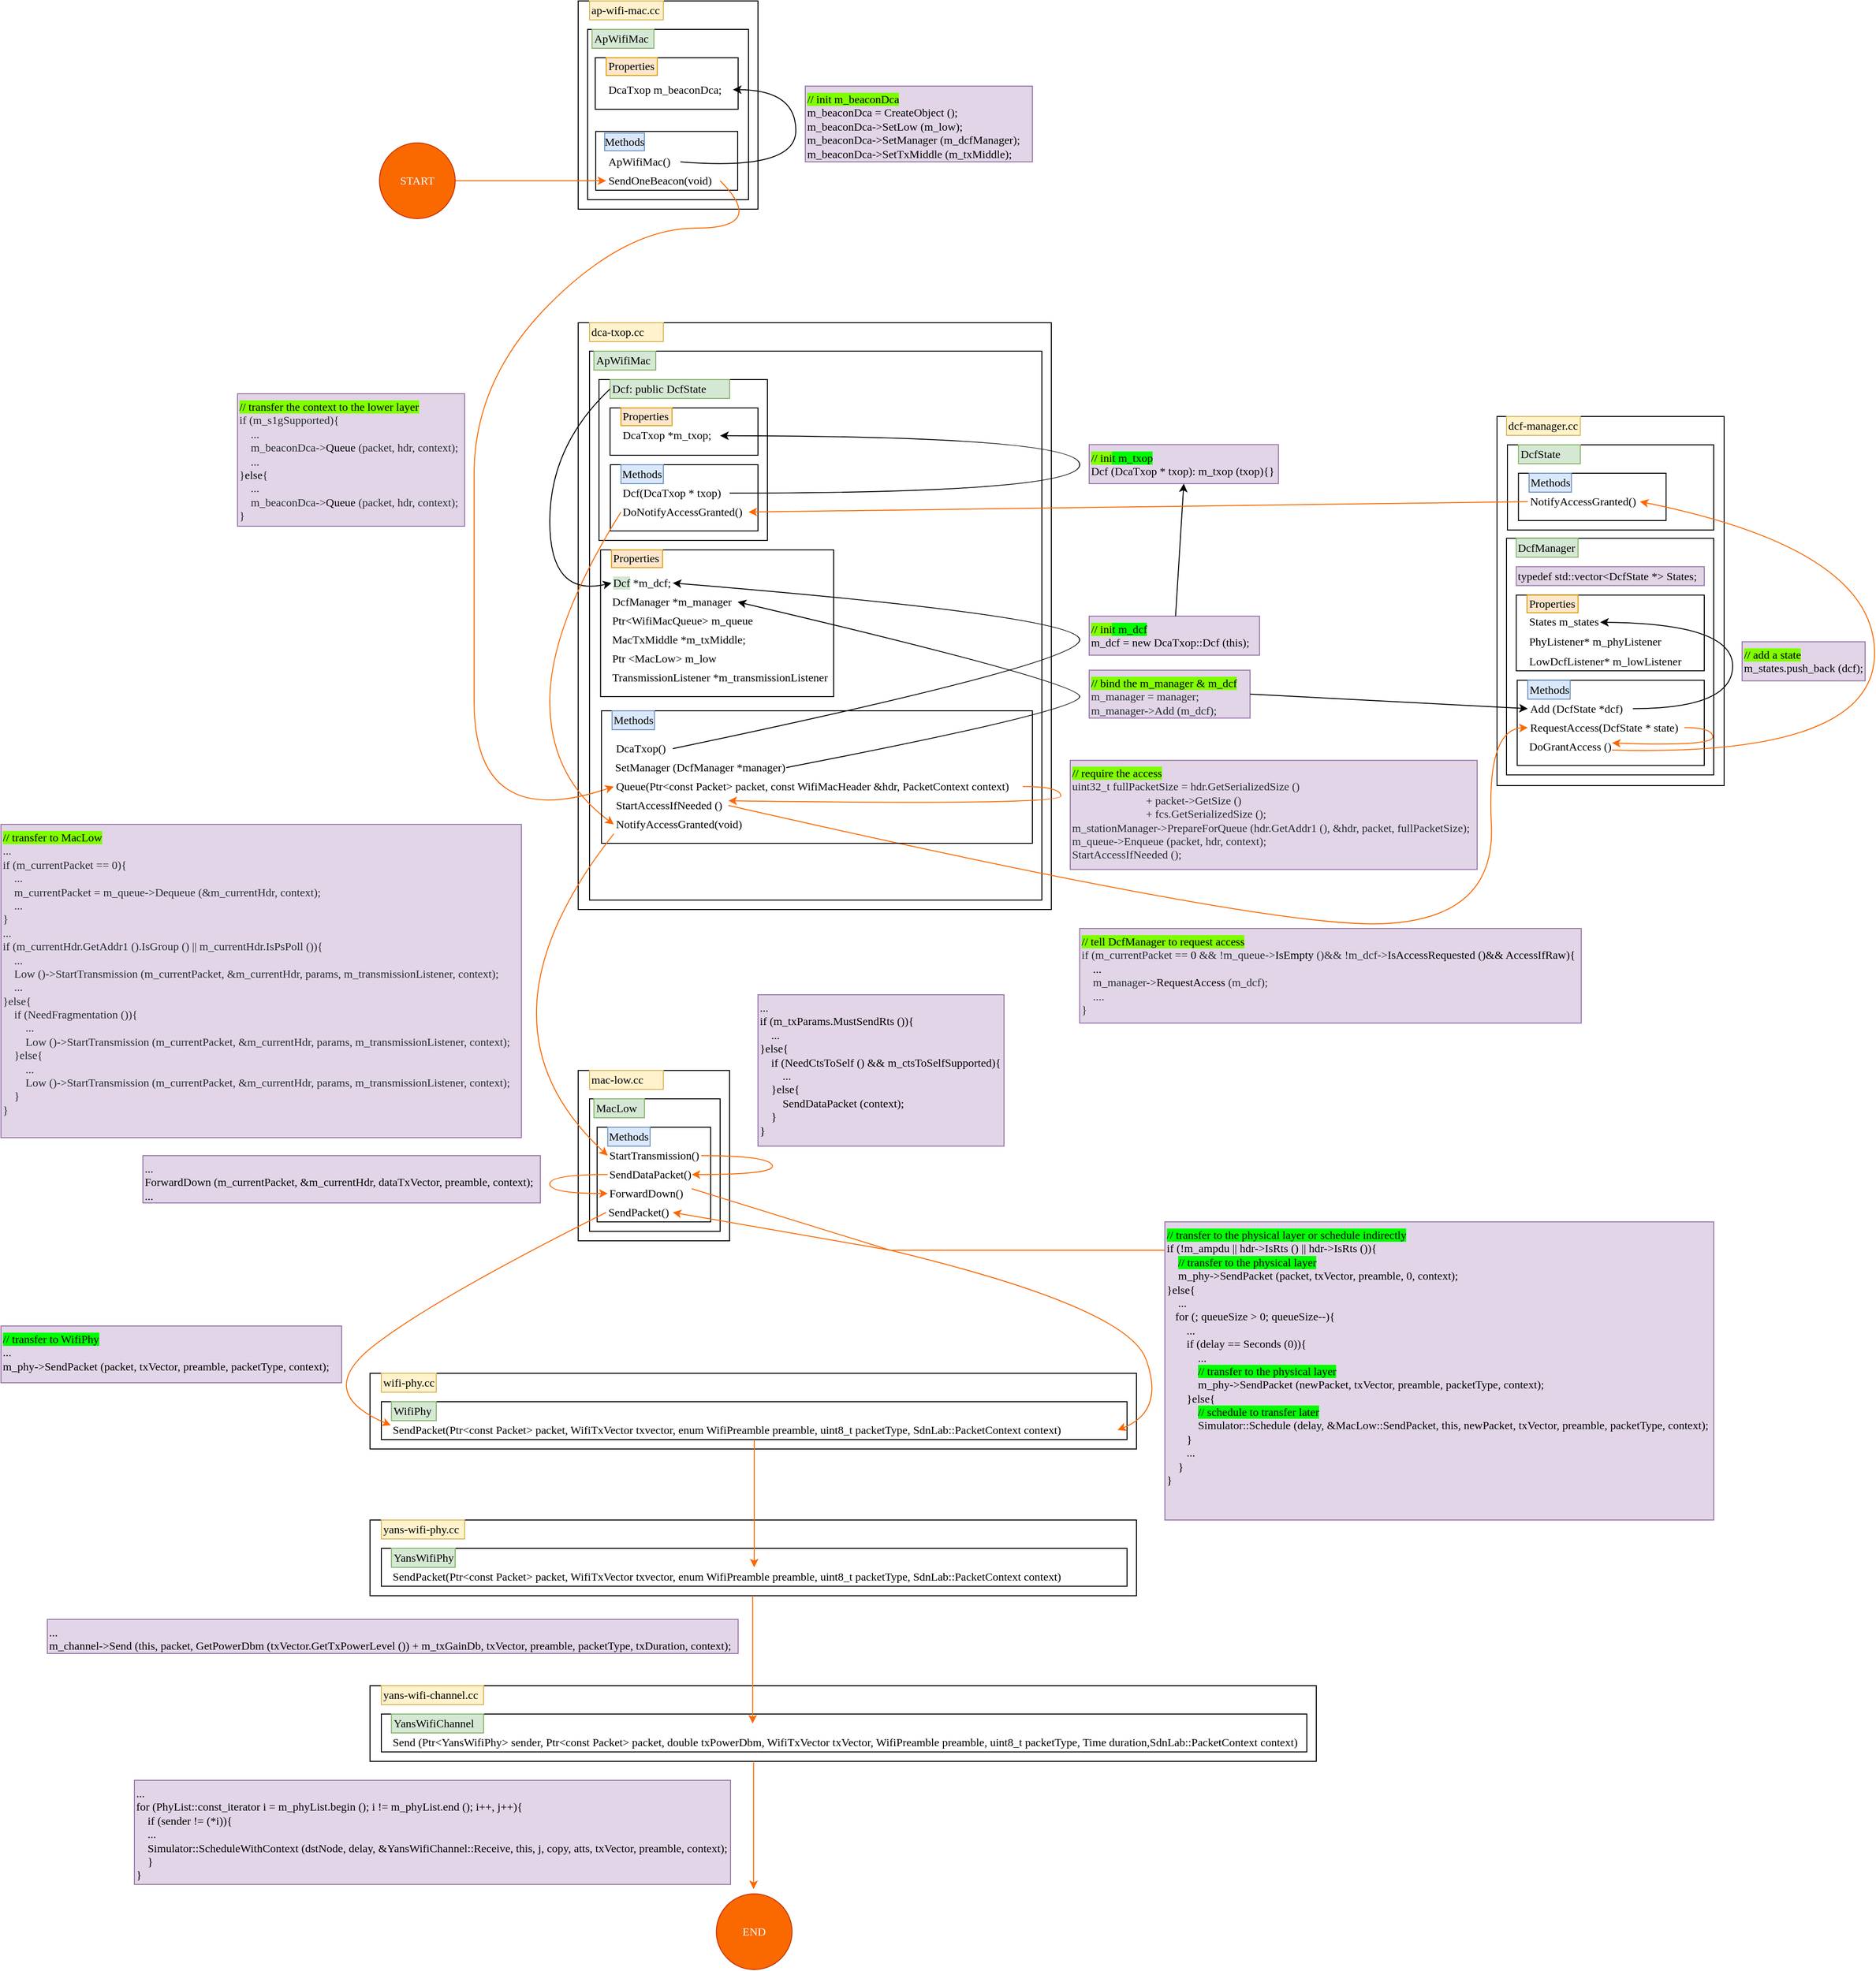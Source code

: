 <mxfile compressed="false" version="20.8.16" type="device">
  <diagram name="Page-1" id="h_TPNOOPLoV4hAxjMFnL">
    <mxGraphModel dx="2245" dy="820" grid="1" gridSize="10" guides="1" tooltips="1" connect="1" arrows="1" fold="1" page="1" pageScale="1" pageWidth="827" pageHeight="1169" math="0" shadow="0">
      <root>
        <mxCell id="0" />
        <mxCell id="1" parent="0" />
        <mxCell id="IEX7HMyS5BlkmMathCGw-30" value="" style="rounded=0;whiteSpace=wrap;html=1;align=center;fontFamily=Times New Roman;fillColor=default;" parent="1" vertex="1">
          <mxGeometry x="110" y="500" width="500" height="620" as="geometry" />
        </mxCell>
        <mxCell id="IEX7HMyS5BlkmMathCGw-32" value="" style="rounded=0;whiteSpace=wrap;html=1;labelBackgroundColor=#00FF00;sketch=0;fontFamily=Times New Roman;fillColor=none;" parent="1" vertex="1">
          <mxGeometry x="122" y="530" width="478" height="580" as="geometry" />
        </mxCell>
        <mxCell id="SShySJ-A_N1MmWq35P91-5" value="" style="rounded=0;whiteSpace=wrap;html=1;labelBackgroundColor=#00FF00;sketch=0;fontFamily=Times New Roman;fillColor=none;" parent="1" vertex="1">
          <mxGeometry x="132" y="560" width="178" height="170" as="geometry" />
        </mxCell>
        <mxCell id="IEX7HMyS5BlkmMathCGw-1" value="" style="rounded=0;whiteSpace=wrap;html=1;align=center;fontFamily=Times New Roman;fillColor=default;" parent="1" vertex="1">
          <mxGeometry x="110" y="160" width="190" height="220" as="geometry" />
        </mxCell>
        <mxCell id="IEX7HMyS5BlkmMathCGw-7" value="" style="rounded=0;whiteSpace=wrap;html=1;labelBackgroundColor=#00FF00;sketch=0;fontFamily=Times New Roman;fillColor=none;" parent="1" vertex="1">
          <mxGeometry x="120" y="190" width="170" height="180" as="geometry" />
        </mxCell>
        <mxCell id="IEX7HMyS5BlkmMathCGw-24" value="" style="rounded=0;whiteSpace=wrap;html=1;labelBackgroundColor=#00FF00;sketch=0;fontFamily=Times New Roman;fillColor=none;" parent="1" vertex="1">
          <mxGeometry x="128.55" y="297.84" width="150" height="62.16" as="geometry" />
        </mxCell>
        <mxCell id="IEX7HMyS5BlkmMathCGw-5" value="ap-wifi-mac.cc" style="text;html=1;strokeColor=#d6b656;fillColor=#fff2cc;align=left;verticalAlign=middle;whiteSpace=wrap;rounded=0;fontFamily=Times New Roman;labelBackgroundColor=none;" parent="1" vertex="1">
          <mxGeometry x="122" y="160" width="78" height="20" as="geometry" />
        </mxCell>
        <mxCell id="IEX7HMyS5BlkmMathCGw-31" value="dca-txop.cc" style="text;html=1;strokeColor=#d6b656;fillColor=#fff2cc;align=left;verticalAlign=middle;whiteSpace=wrap;rounded=0;fontFamily=Times New Roman;labelBackgroundColor=none;" parent="1" vertex="1">
          <mxGeometry x="122" y="500" width="78" height="20" as="geometry" />
        </mxCell>
        <mxCell id="IEX7HMyS5BlkmMathCGw-33" value="&lt;span style=&quot;&quot;&gt;ApWifiMac&lt;/span&gt;" style="text;html=1;strokeColor=#82b366;fillColor=#d5e8d4;align=left;verticalAlign=middle;whiteSpace=wrap;rounded=0;fontFamily=Times New Roman;labelBackgroundColor=none;" parent="1" vertex="1">
          <mxGeometry x="126.64" y="530" width="65.36" height="20" as="geometry" />
        </mxCell>
        <mxCell id="SShySJ-A_N1MmWq35P91-3" value="&lt;span style=&quot;&quot;&gt;Dcf: public DcfState&lt;/span&gt;" style="text;html=1;strokeColor=#82b366;fillColor=#d5e8d4;align=left;verticalAlign=middle;whiteSpace=wrap;rounded=0;fontFamily=Times New Roman;labelBackgroundColor=none;" parent="1" vertex="1">
          <mxGeometry x="143.67" y="560" width="126.33" height="20" as="geometry" />
        </mxCell>
        <mxCell id="IEX7HMyS5BlkmMathCGw-6" value="&lt;span style=&quot;&quot;&gt;ApWifiMac&lt;/span&gt;" style="text;html=1;strokeColor=#82b366;fillColor=#d5e8d4;align=left;verticalAlign=middle;whiteSpace=wrap;rounded=0;fontFamily=Times New Roman;labelBackgroundColor=none;" parent="1" vertex="1">
          <mxGeometry x="124.64" y="190" width="65.36" height="20" as="geometry" />
        </mxCell>
        <mxCell id="IEX7HMyS5BlkmMathCGw-12" value="" style="rounded=0;whiteSpace=wrap;html=1;labelBackgroundColor=#00FF00;sketch=0;fontFamily=Times New Roman;fillColor=none;" parent="1" vertex="1">
          <mxGeometry x="128.05" y="220" width="150.99" height="54.42" as="geometry" />
        </mxCell>
        <mxCell id="IEX7HMyS5BlkmMathCGw-13" value="Properties" style="text;html=1;strokeColor=#d79b00;fillColor=#ffe6cc;align=left;verticalAlign=middle;whiteSpace=wrap;rounded=0;fontFamily=Times New Roman;labelBackgroundColor=none;" parent="1" vertex="1">
          <mxGeometry x="139.59" y="219.997" width="54" height="18.73" as="geometry" />
        </mxCell>
        <mxCell id="IEX7HMyS5BlkmMathCGw-14" value="DcaTxop&amp;nbsp;m_beaconDca;" style="text;html=1;strokeColor=none;fillColor=none;align=left;verticalAlign=middle;whiteSpace=wrap;rounded=0;fontFamily=Times New Roman;" parent="1" vertex="1">
          <mxGeometry x="139.59" y="238.727" width="134" height="30" as="geometry" />
        </mxCell>
        <mxCell id="IEX7HMyS5BlkmMathCGw-28" value="" style="curved=1;endArrow=classic;html=1;rounded=0;fontFamily=Times New Roman;exitX=1;exitY=0.5;exitDx=0;exitDy=0;entryX=1;entryY=0.5;entryDx=0;entryDy=0;" parent="1" source="IEX7HMyS5BlkmMathCGw-26" target="IEX7HMyS5BlkmMathCGw-14" edge="1">
          <mxGeometry width="50" height="50" relative="1" as="geometry">
            <mxPoint x="415.45" y="367.84" as="sourcePoint" />
            <mxPoint x="465.45" y="317.84" as="targetPoint" />
            <Array as="points">
              <mxPoint x="340" y="340" />
              <mxPoint x="340" y="254" />
            </Array>
          </mxGeometry>
        </mxCell>
        <mxCell id="IEX7HMyS5BlkmMathCGw-29" value="&lt;font style=&quot;background-color: rgb(128, 255, 0);&quot; color=&quot;#000000&quot;&gt;// init m_beaconDca&lt;/font&gt;&lt;br&gt;m_beaconDca = CreateObject ();&lt;br&gt;&lt;div&gt;m_beaconDca-&amp;gt;SetLow (m_low);&lt;/div&gt;&lt;div&gt;m_beaconDca-&amp;gt;SetManager (m_dcfManager);&lt;/div&gt;&lt;div&gt;m_beaconDca-&amp;gt;SetTxMiddle (m_txMiddle);&lt;/div&gt;" style="text;whiteSpace=wrap;html=1;fontFamily=Times New Roman;fillColor=#e1d5e7;strokeColor=#9673a6;" parent="1" vertex="1">
          <mxGeometry x="350" y="250.0" width="240" height="80" as="geometry" />
        </mxCell>
        <mxCell id="IEX7HMyS5BlkmMathCGw-26" value="ApWifiMac()" style="text;html=1;strokeColor=none;fillColor=none;align=left;verticalAlign=middle;whiteSpace=wrap;rounded=0;fontFamily=Times New Roman;" parent="1" vertex="1">
          <mxGeometry x="139.59" y="320" width="78.46" height="20" as="geometry" />
        </mxCell>
        <mxCell id="IEX7HMyS5BlkmMathCGw-27" value="SendOneBeacon(void)" style="text;html=1;strokeColor=none;fillColor=none;align=left;verticalAlign=middle;whiteSpace=wrap;rounded=0;fontFamily=Times New Roman;" parent="1" vertex="1">
          <mxGeometry x="139.59" y="340" width="120.41" height="20" as="geometry" />
        </mxCell>
        <mxCell id="IEX7HMyS5BlkmMathCGw-25" value="Methods" style="text;html=1;strokeColor=#6c8ebf;fillColor=#dae8fc;align=center;verticalAlign=middle;whiteSpace=wrap;rounded=0;fontFamily=Times New Roman;labelBackgroundColor=none;" parent="1" vertex="1">
          <mxGeometry x="138" y="299.56" width="42" height="18.73" as="geometry" />
        </mxCell>
        <mxCell id="SShySJ-A_N1MmWq35P91-6" value="" style="rounded=0;whiteSpace=wrap;html=1;labelBackgroundColor=#00FF00;sketch=0;fontFamily=Times New Roman;fillColor=none;" parent="1" vertex="1">
          <mxGeometry x="143.67" y="590" width="156.33" height="50" as="geometry" />
        </mxCell>
        <mxCell id="SShySJ-A_N1MmWq35P91-7" value="Properties" style="text;html=1;strokeColor=#d79b00;fillColor=#ffe6cc;align=left;verticalAlign=middle;whiteSpace=wrap;rounded=0;fontFamily=Times New Roman;labelBackgroundColor=none;" parent="1" vertex="1">
          <mxGeometry x="155.21" y="589.997" width="54" height="18.73" as="geometry" />
        </mxCell>
        <mxCell id="SShySJ-A_N1MmWq35P91-8" value="DcaTxop *m_txop;" style="text;html=1;strokeColor=none;fillColor=none;align=left;verticalAlign=middle;whiteSpace=wrap;rounded=0;fontFamily=Times New Roman;" parent="1" vertex="1">
          <mxGeometry x="155.21" y="608.73" width="104.79" height="21.27" as="geometry" />
        </mxCell>
        <mxCell id="SShySJ-A_N1MmWq35P91-9" value="" style="endArrow=classic;html=1;rounded=0;entryX=0;entryY=0.5;entryDx=0;entryDy=0;fontFamily=Times New Roman;exitX=1;exitY=0.5;exitDx=0;exitDy=0;strokeColor=#FA6800;" parent="1" source="SShySJ-A_N1MmWq35P91-11" target="IEX7HMyS5BlkmMathCGw-27" edge="1">
          <mxGeometry width="50" height="50" relative="1" as="geometry">
            <mxPoint x="-20" y="365" as="sourcePoint" />
            <mxPoint x="90" y="380" as="targetPoint" />
          </mxGeometry>
        </mxCell>
        <mxCell id="SShySJ-A_N1MmWq35P91-11" value="START" style="ellipse;whiteSpace=wrap;html=1;aspect=fixed;fontFamily=Times New Roman;fillColor=#fa6800;fontColor=#FFFFFF;strokeColor=#C73500;" parent="1" vertex="1">
          <mxGeometry x="-100" y="310" width="80" height="80" as="geometry" />
        </mxCell>
        <mxCell id="SShySJ-A_N1MmWq35P91-12" value="" style="rounded=0;whiteSpace=wrap;html=1;fontFamily=Times New Roman;fillColor=none;" parent="1" vertex="1">
          <mxGeometry x="144" y="650" width="156" height="70" as="geometry" />
        </mxCell>
        <mxCell id="SShySJ-A_N1MmWq35P91-13" value="Methods" style="text;html=1;strokeColor=#6c8ebf;fillColor=#dae8fc;align=center;verticalAlign=middle;whiteSpace=wrap;rounded=0;fontFamily=Times New Roman;" parent="1" vertex="1">
          <mxGeometry x="155.21" y="650" width="44.79" height="20" as="geometry" />
        </mxCell>
        <mxCell id="SShySJ-A_N1MmWq35P91-16" value="Dcf(DcaTxop * txop)" style="text;html=1;strokeColor=none;fillColor=none;align=left;verticalAlign=middle;whiteSpace=wrap;rounded=0;fontFamily=Times New Roman;" parent="1" vertex="1">
          <mxGeometry x="155.21" y="670" width="114.79" height="20" as="geometry" />
        </mxCell>
        <mxCell id="SShySJ-A_N1MmWq35P91-18" value="&lt;font style=&quot;background-color: rgb(128, 255, 0);&quot; color=&quot;#000000&quot;&gt;// ini&lt;/font&gt;&lt;span style=&quot;background-color: rgb(0, 255, 0);&quot;&gt;&lt;font style=&quot;&quot; color=&quot;#000000&quot;&gt;t&amp;nbsp;&lt;/font&gt;m_txop&lt;/span&gt;&lt;br&gt;&lt;div&gt;Dcf (DcaTxop * txop)&lt;span style=&quot;background-color: initial;&quot;&gt;: m_txop (txop){}&lt;/span&gt;&lt;/div&gt;" style="text;whiteSpace=wrap;html=1;fontFamily=Times New Roman;fillColor=#e1d5e7;strokeColor=#9673a6;" parent="1" vertex="1">
          <mxGeometry x="650" y="628.73" width="200" height="41.27" as="geometry" />
        </mxCell>
        <mxCell id="SShySJ-A_N1MmWq35P91-29" value="" style="curved=1;endArrow=classic;html=1;rounded=0;fontFamily=Times New Roman;exitX=0;exitY=0.5;exitDx=0;exitDy=0;entryX=0;entryY=0.5;entryDx=0;entryDy=0;" parent="1" source="SShySJ-A_N1MmWq35P91-3" target="SShySJ-A_N1MmWq35P91-21" edge="1">
          <mxGeometry width="50" height="50" relative="1" as="geometry">
            <mxPoint x="-100" y="780" as="sourcePoint" />
            <mxPoint x="-50" y="730" as="targetPoint" />
            <Array as="points">
              <mxPoint x="80" y="630" />
              <mxPoint x="80" y="790" />
            </Array>
          </mxGeometry>
        </mxCell>
        <mxCell id="SShySJ-A_N1MmWq35P91-31" value="" style="curved=1;endArrow=classic;html=1;rounded=0;fontFamily=Times New Roman;exitX=1;exitY=0.5;exitDx=0;exitDy=0;entryX=1;entryY=0.5;entryDx=0;entryDy=0;" parent="1" source="SShySJ-A_N1MmWq35P91-30" target="SShySJ-A_N1MmWq35P91-21" edge="1">
          <mxGeometry width="50" height="50" relative="1" as="geometry">
            <mxPoint x="490" y="1000" as="sourcePoint" />
            <mxPoint x="460" y="840" as="targetPoint" />
            <Array as="points">
              <mxPoint x="640" y="860" />
              <mxPoint x="640" y="810" />
            </Array>
          </mxGeometry>
        </mxCell>
        <mxCell id="SShySJ-A_N1MmWq35P91-32" value="&lt;font style=&quot;background-color: rgb(128, 255, 0);&quot; color=&quot;#000000&quot;&gt;// ini&lt;/font&gt;&lt;span style=&quot;background-color: rgb(0, 255, 0);&quot;&gt;&lt;font style=&quot;&quot; color=&quot;#000000&quot;&gt;t&amp;nbsp;&lt;/font&gt;m_dcf&lt;/span&gt;&lt;br&gt;&lt;div&gt;m_dcf = new DcaTxop::Dcf (this);&lt;br&gt;&lt;/div&gt;" style="text;whiteSpace=wrap;html=1;fontFamily=Times New Roman;fillColor=#e1d5e7;strokeColor=#9673a6;" parent="1" vertex="1">
          <mxGeometry x="650" y="810" width="180" height="41.27" as="geometry" />
        </mxCell>
        <mxCell id="SShySJ-A_N1MmWq35P91-34" value="" style="endArrow=classic;html=1;rounded=0;fontFamily=Times New Roman;entryX=0.5;entryY=1;entryDx=0;entryDy=0;" parent="1" source="SShySJ-A_N1MmWq35P91-32" target="SShySJ-A_N1MmWq35P91-18" edge="1">
          <mxGeometry width="50" height="50" relative="1" as="geometry">
            <mxPoint x="580" y="860" as="sourcePoint" />
            <mxPoint x="680" y="810" as="targetPoint" />
          </mxGeometry>
        </mxCell>
        <mxCell id="SShySJ-A_N1MmWq35P91-38" value="" style="curved=1;endArrow=classic;html=1;rounded=0;fontFamily=Times New Roman;exitX=1;exitY=0.5;exitDx=0;exitDy=0;entryX=1;entryY=0.5;entryDx=0;entryDy=0;" parent="1" source="SShySJ-A_N1MmWq35P91-16" target="SShySJ-A_N1MmWq35P91-8" edge="1">
          <mxGeometry width="50" height="50" relative="1" as="geometry">
            <mxPoint x="255" y="790" as="sourcePoint" />
            <mxPoint x="290" y="620" as="targetPoint" />
            <Array as="points">
              <mxPoint x="640" y="680" />
              <mxPoint x="640" y="620" />
            </Array>
          </mxGeometry>
        </mxCell>
        <mxCell id="SShySJ-A_N1MmWq35P91-39" value="" style="curved=1;endArrow=classic;html=1;rounded=0;fontFamily=Times New Roman;entryX=0;entryY=0.5;entryDx=0;entryDy=0;exitX=1;exitY=0.5;exitDx=0;exitDy=0;strokeColor=#FA6800;" parent="1" source="IEX7HMyS5BlkmMathCGw-27" target="SShySJ-A_N1MmWq35P91-37" edge="1">
          <mxGeometry width="50" height="50" relative="1" as="geometry">
            <mxPoint x="250" y="350" as="sourcePoint" />
            <mxPoint x="-160" y="690" as="targetPoint" />
            <Array as="points">
              <mxPoint x="310" y="400" />
              <mxPoint x="160" y="400" />
              <mxPoint y="560" />
              <mxPoint y="760" />
              <mxPoint y="1040" />
            </Array>
          </mxGeometry>
        </mxCell>
        <mxCell id="SShySJ-A_N1MmWq35P91-41" value="&lt;font style=&quot;font-size: 12px;&quot;&gt;&lt;font style=&quot;background-color: rgb(128, 255, 0); font-size: 12px;&quot; color=&quot;#000000&quot;&gt;// transfer the context to the lower layer&lt;/font&gt;&lt;span style=&quot;background-color: rgb(0, 255, 0);&quot;&gt;&lt;br&gt;&lt;/span&gt;&lt;span style=&quot;background-color: var(--color-canvas-subtle); color: rgb(36, 41, 47);&quot;&gt;if (m_s1gSupported){&lt;br&gt;&lt;/span&gt;&lt;span style=&quot;background-color: var(--color-canvas-subtle); color: rgb(36, 41, 47);&quot;&gt;&amp;nbsp; &amp;nbsp; ...&lt;br&gt;&lt;/span&gt;&lt;span style=&quot;background-color: var(--color-canvas-subtle); color: rgb(36, 41, 47);&quot;&gt;&amp;nbsp; &amp;nbsp; m_beaconDca-&amp;gt;&lt;/span&gt;&lt;span style=&quot;background-color: var(--color-canvas-subtle); color: var(--color-prettylights-syntax-constant); box-sizing: border-box;&quot; class=&quot;pl-c1&quot;&gt;Queue&lt;/span&gt;&lt;span style=&quot;background-color: var(--color-canvas-subtle); color: rgb(36, 41, 47);&quot;&gt; (packet, hdr, context);&lt;br&gt;&lt;/span&gt;&lt;span style=&quot;background-color: var(--color-canvas-subtle); color: rgb(36, 41, 47);&quot;&gt;&amp;nbsp; &amp;nbsp; ...&lt;br&gt;&lt;/span&gt;&lt;span style=&quot;background-color: var(--color-canvas-subtle); color: rgb(36, 41, 47);&quot;&gt;}&lt;/span&gt;&lt;span style=&quot;background-color: var(--color-canvas-subtle); color: var(--color-prettylights-syntax-keyword); box-sizing: border-box;&quot; class=&quot;pl-k&quot;&gt;else&lt;/span&gt;&lt;span style=&quot;background-color: var(--color-canvas-subtle); color: rgb(36, 41, 47);&quot;&gt;{&lt;br&gt;&lt;/span&gt;&lt;span style=&quot;background-color: var(--color-canvas-subtle); color: rgb(36, 41, 47);&quot;&gt;&amp;nbsp; &amp;nbsp; ...&lt;br&gt;&lt;/span&gt;&lt;span style=&quot;background-color: var(--color-canvas-subtle); color: rgb(36, 41, 47);&quot;&gt;&amp;nbsp; &amp;nbsp; m_beaconDca-&amp;gt;&lt;/span&gt;&lt;span style=&quot;background-color: var(--color-canvas-subtle); color: var(--color-prettylights-syntax-constant); box-sizing: border-box;&quot; class=&quot;pl-c1&quot;&gt;Queue&lt;/span&gt;&lt;span style=&quot;background-color: var(--color-canvas-subtle); color: rgb(36, 41, 47);&quot;&gt; (packet, hdr, context);&lt;br&gt;&lt;/span&gt;&lt;span style=&quot;background-color: var(--color-canvas-subtle); color: rgb(36, 41, 47);&quot;&gt;}&lt;/span&gt;&lt;span style=&quot;background-color: var(--color-canvas-subtle); color: rgb(36, 41, 47);&quot;&gt;&lt;br&gt;&lt;/span&gt;&lt;/font&gt;" style="text;whiteSpace=wrap;html=1;fontFamily=Times New Roman;fillColor=#e1d5e7;strokeColor=#9673a6;" parent="1" vertex="1">
          <mxGeometry x="-250" y="575" width="240" height="140" as="geometry" />
        </mxCell>
        <mxCell id="SShySJ-A_N1MmWq35P91-44" value="" style="curved=1;endArrow=classic;html=1;rounded=0;fontFamily=Times New Roman;exitX=1;exitY=0.5;exitDx=0;exitDy=0;entryX=1;entryY=0.5;entryDx=0;entryDy=0;" parent="1" source="SShySJ-A_N1MmWq35P91-43" target="SShySJ-A_N1MmWq35P91-22" edge="1">
          <mxGeometry width="50" height="50" relative="1" as="geometry">
            <mxPoint x="220" y="1010" as="sourcePoint" />
            <mxPoint x="220" y="840" as="targetPoint" />
            <Array as="points">
              <mxPoint x="640" y="910" />
              <mxPoint x="640" y="880" />
            </Array>
          </mxGeometry>
        </mxCell>
        <mxCell id="SShySJ-A_N1MmWq35P91-45" value="&lt;font style=&quot;background-color: rgb(128, 255, 0);&quot; color=&quot;#000000&quot;&gt;// bind the m_manager &amp;amp; m_dcf&lt;br&gt;&lt;/font&gt;&lt;span style=&quot;background-color: var(--color-canvas-subtle); color: rgb(36, 41, 47);&quot;&gt;m_manager = manager;&lt;br&gt;&lt;/span&gt;&lt;span style=&quot;background-color: var(--color-canvas-subtle); color: rgb(36, 41, 47);&quot;&gt;m_manager-&amp;gt;&lt;/span&gt;&lt;span style=&quot;background-color: var(--color-canvas-subtle); color: rgb(36, 41, 47);&quot;&gt;Add&lt;/span&gt;&lt;span style=&quot;background-color: var(--color-canvas-subtle); color: rgb(36, 41, 47);&quot;&gt; (m_dcf);&lt;/span&gt;&lt;span style=&quot;background-color: var(--color-canvas-subtle); color: rgb(36, 41, 47);&quot;&gt;&lt;br&gt;&lt;/span&gt;" style="text;whiteSpace=wrap;html=1;fontFamily=Times New Roman;fillColor=#e1d5e7;strokeColor=#9673a6;" parent="1" vertex="1">
          <mxGeometry x="650" y="867.1" width="170" height="50.63" as="geometry" />
        </mxCell>
        <mxCell id="SShySJ-A_N1MmWq35P91-66" value="&lt;font style=&quot;background-color: rgb(128, 255, 0);&quot; color=&quot;#000000&quot;&gt;// require the access&lt;br&gt;&lt;/font&gt;&lt;span style=&quot;color: rgb(36, 41, 47); background-color: initial;&quot;&gt;uint32_t fullPacketSize = hdr.GetSerializedSize () &lt;br&gt;&amp;nbsp; &amp;nbsp; &amp;nbsp; &amp;nbsp; &amp;nbsp; &amp;nbsp; &amp;nbsp; &amp;nbsp; &amp;nbsp; &amp;nbsp; &amp;nbsp; &amp;nbsp; &amp;nbsp; + packet-&amp;gt;GetSize ()&lt;br&gt;&amp;nbsp; &amp;nbsp; &amp;nbsp; &amp;nbsp; &amp;nbsp; &amp;nbsp; &amp;nbsp; &amp;nbsp; &amp;nbsp; &amp;nbsp; &amp;nbsp; &amp;nbsp; &amp;nbsp; + fcs.GetSerializedSize ();&lt;br&gt;&lt;/span&gt;&lt;span style=&quot;color: rgb(36, 41, 47); background-color: initial;&quot;&gt;m_stationManager-&amp;gt;PrepareForQueue (hdr.GetAddr1 (), &amp;amp;hdr,&amp;nbsp;&lt;/span&gt;&lt;span style=&quot;color: rgb(36, 41, 47); background-color: initial;&quot;&gt;packet, fullPacketSize);&lt;br&gt;&lt;/span&gt;&lt;span style=&quot;color: rgb(36, 41, 47); background-color: initial;&quot;&gt;m_queue-&amp;gt;Enqueue (packet, hdr, context);&lt;br&gt;&lt;/span&gt;&lt;span style=&quot;color: rgb(36, 41, 47); background-color: initial;&quot;&gt;StartAccessIfNeeded ();&lt;/span&gt;&lt;span style=&quot;color: rgb(36, 41, 47); background-color: initial;&quot;&gt;&lt;br&gt;&lt;/span&gt;" style="text;whiteSpace=wrap;html=1;fontFamily=Times New Roman;fillColor=#e1d5e7;strokeColor=#9673a6;" parent="1" vertex="1">
          <mxGeometry x="630" y="962.34" width="430" height="115.32" as="geometry" />
        </mxCell>
        <mxCell id="SShySJ-A_N1MmWq35P91-73" value="&lt;font style=&quot;font-size: 12px;&quot;&gt;&lt;font style=&quot;background-color: rgb(128, 255, 0); font-size: 12px;&quot; color=&quot;#000000&quot;&gt;// tell DcfManager to request access&lt;br&gt;&lt;/font&gt;&lt;span style=&quot;background-color: var(--color-canvas-subtle); color: rgb(36, 41, 47);&quot;&gt;if&lt;/span&gt;&lt;span style=&quot;background-color: var(--color-canvas-subtle); color: rgb(36, 41, 47);&quot;&gt; (m_currentPacket == &lt;/span&gt;&lt;span style=&quot;background-color: var(--color-canvas-subtle); color: var(--color-prettylights-syntax-constant); box-sizing: border-box;&quot; class=&quot;pl-c1&quot;&gt;0&lt;/span&gt;&lt;span style=&quot;background-color: var(--color-canvas-subtle); color: rgb(36, 41, 47);&quot;&gt; &amp;amp;&amp;amp; !m_queue-&amp;gt;&lt;/span&gt;&lt;span style=&quot;background-color: var(--color-canvas-subtle); color: var(--color-prettylights-syntax-constant); box-sizing: border-box;&quot; class=&quot;pl-c1&quot;&gt;IsEmpty&lt;/span&gt;&lt;span style=&quot;background-color: var(--color-canvas-subtle); color: rgb(36, 41, 47);&quot;&gt; ()&amp;amp;&amp;amp; !m_dcf-&amp;gt;&lt;/span&gt;&lt;span style=&quot;background-color: var(--color-canvas-subtle); color: var(--color-prettylights-syntax-constant); box-sizing: border-box;&quot; class=&quot;pl-c1&quot;&gt;IsAccessRequested&lt;/span&gt; ()&amp;amp;&amp;amp; AccessIfRaw){&lt;br&gt;&amp;nbsp; &amp;nbsp; ...&lt;br&gt;&amp;nbsp; &amp;nbsp;&amp;nbsp;&lt;span style=&quot;background-color: var(--color-canvas-subtle); color: rgb(36, 41, 47);&quot;&gt;m_manager-&amp;gt;&lt;/span&gt;&lt;span style=&quot;background-color: var(--color-canvas-subtle); color: var(--color-prettylights-syntax-constant); box-sizing: border-box;&quot; class=&quot;pl-c1&quot;&gt;RequestAccess&lt;/span&gt;&lt;span style=&quot;background-color: var(--color-canvas-subtle); color: rgb(36, 41, 47);&quot;&gt; (m_dcf);&lt;br&gt;&lt;/span&gt;&lt;span style=&quot;background-color: var(--color-canvas-subtle); color: rgb(36, 41, 47);&quot;&gt;&amp;nbsp; &amp;nbsp; ....&lt;br&gt;}&lt;br&gt;&lt;/span&gt;&lt;/font&gt;&lt;font style=&quot;background-color: rgb(128, 255, 0);&quot; color=&quot;#000000&quot;&gt;&lt;br&gt;&lt;/font&gt;" style="text;whiteSpace=wrap;html=1;fontFamily=Times New Roman;fillColor=#e1d5e7;strokeColor=#9673a6;" parent="1" vertex="1">
          <mxGeometry x="640" y="1140" width="530" height="100" as="geometry" />
        </mxCell>
        <mxCell id="SShySJ-A_N1MmWq35P91-86" value="" style="group" parent="1" vertex="1" connectable="0">
          <mxGeometry x="1081" y="599" width="399" height="390" as="geometry" />
        </mxCell>
        <mxCell id="SShySJ-A_N1MmWq35P91-46" value="" style="rounded=0;whiteSpace=wrap;html=1;align=center;fontFamily=Times New Roman;fillColor=default;" parent="SShySJ-A_N1MmWq35P91-86" vertex="1">
          <mxGeometry width="240" height="390" as="geometry" />
        </mxCell>
        <mxCell id="SShySJ-A_N1MmWq35P91-47" value="dcf-manager.cc" style="text;html=1;strokeColor=#d6b656;fillColor=#fff2cc;align=left;verticalAlign=middle;whiteSpace=wrap;rounded=0;fontFamily=Times New Roman;labelBackgroundColor=none;" parent="SShySJ-A_N1MmWq35P91-86" vertex="1">
          <mxGeometry x="10" width="78" height="20" as="geometry" />
        </mxCell>
        <mxCell id="SShySJ-A_N1MmWq35P91-77" value="" style="group" parent="SShySJ-A_N1MmWq35P91-86" vertex="1" connectable="0">
          <mxGeometry x="10" y="128.73" width="379" height="250" as="geometry" />
        </mxCell>
        <mxCell id="SShySJ-A_N1MmWq35P91-51" value="" style="rounded=0;whiteSpace=wrap;html=1;labelBackgroundColor=#00FF00;sketch=0;fontFamily=Times New Roman;fillColor=none;" parent="SShySJ-A_N1MmWq35P91-77" vertex="1">
          <mxGeometry width="219" height="250" as="geometry" />
        </mxCell>
        <mxCell id="SShySJ-A_N1MmWq35P91-52" value="DcfManager" style="text;html=1;strokeColor=#82b366;fillColor=#d5e8d4;align=left;verticalAlign=middle;whiteSpace=wrap;rounded=0;fontFamily=Times New Roman;labelBackgroundColor=none;" parent="SShySJ-A_N1MmWq35P91-77" vertex="1">
          <mxGeometry x="10.32" width="65.36" height="20" as="geometry" />
        </mxCell>
        <mxCell id="SShySJ-A_N1MmWq35P91-53" value="" style="rounded=0;whiteSpace=wrap;html=1;labelBackgroundColor=#00FF00;sketch=0;fontFamily=Times New Roman;fillColor=none;" parent="SShySJ-A_N1MmWq35P91-77" vertex="1">
          <mxGeometry x="10.32" y="60" width="198.68" height="80" as="geometry" />
        </mxCell>
        <mxCell id="SShySJ-A_N1MmWq35P91-54" value="Properties" style="text;html=1;strokeColor=#d79b00;fillColor=#ffe6cc;align=left;verticalAlign=middle;whiteSpace=wrap;rounded=0;fontFamily=Times New Roman;labelBackgroundColor=none;" parent="SShySJ-A_N1MmWq35P91-77" vertex="1">
          <mxGeometry x="21.68" y="59.997" width="54" height="18.73" as="geometry" />
        </mxCell>
        <mxCell id="SShySJ-A_N1MmWq35P91-55" value="typedef std::vector&amp;lt;DcfState *&amp;gt; States;" style="rounded=0;whiteSpace=wrap;html=1;labelBackgroundColor=none;fontFamily=Times New Roman;fontSize=12;fillColor=#e1d5e7;strokeColor=#9673a6;align=left;" parent="SShySJ-A_N1MmWq35P91-77" vertex="1">
          <mxGeometry x="10.32" y="30" width="198.68" height="20" as="geometry" />
        </mxCell>
        <mxCell id="SShySJ-A_N1MmWq35P91-56" value="States m_states" style="text;html=1;strokeColor=none;fillColor=none;align=left;verticalAlign=middle;whiteSpace=wrap;rounded=0;fontSize=12;fontFamily=Times New Roman;fontColor=#000000;" parent="SShySJ-A_N1MmWq35P91-77" vertex="1">
          <mxGeometry x="21.68" y="78.73" width="77.32" height="20" as="geometry" />
        </mxCell>
        <mxCell id="SShySJ-A_N1MmWq35P91-57" value="PhyListener* m_phyListener" style="text;html=1;strokeColor=none;fillColor=none;align=left;verticalAlign=middle;whiteSpace=wrap;rounded=0;fontSize=12;fontFamily=Times New Roman;fontColor=#000000;" parent="SShySJ-A_N1MmWq35P91-77" vertex="1">
          <mxGeometry x="21.68" y="98.73" width="147" height="21.27" as="geometry" />
        </mxCell>
        <mxCell id="SShySJ-A_N1MmWq35P91-58" value="LowDcfListener* m_lowListener" style="text;html=1;strokeColor=none;fillColor=none;align=left;verticalAlign=middle;whiteSpace=wrap;rounded=0;fontSize=12;fontFamily=Times New Roman;fontColor=#000000;" parent="SShySJ-A_N1MmWq35P91-77" vertex="1">
          <mxGeometry x="21.68" y="122.5" width="170" height="15" as="geometry" />
        </mxCell>
        <mxCell id="SShySJ-A_N1MmWq35P91-59" value="" style="rounded=0;whiteSpace=wrap;html=1;fontFamily=Times New Roman;fillColor=none;" parent="SShySJ-A_N1MmWq35P91-77" vertex="1">
          <mxGeometry x="11.31" y="150" width="197.69" height="90" as="geometry" />
        </mxCell>
        <mxCell id="SShySJ-A_N1MmWq35P91-60" value="Methods" style="text;html=1;strokeColor=#6c8ebf;fillColor=#dae8fc;align=center;verticalAlign=middle;whiteSpace=wrap;rounded=0;fontFamily=Times New Roman;" parent="SShySJ-A_N1MmWq35P91-77" vertex="1">
          <mxGeometry x="22.52" y="150" width="44.79" height="20" as="geometry" />
        </mxCell>
        <mxCell id="SShySJ-A_N1MmWq35P91-62" value="Add (DcfState *dcf)" style="text;html=1;strokeColor=none;fillColor=none;align=left;verticalAlign=middle;whiteSpace=wrap;rounded=0;fontSize=12;fontFamily=Times New Roman;fontColor=#000000;" parent="SShySJ-A_N1MmWq35P91-77" vertex="1">
          <mxGeometry x="22.52" y="170" width="111" height="20" as="geometry" />
        </mxCell>
        <mxCell id="SShySJ-A_N1MmWq35P91-64" value="" style="curved=1;endArrow=classic;html=1;rounded=0;fontFamily=Times New Roman;exitX=1;exitY=0.5;exitDx=0;exitDy=0;entryX=1;entryY=0.5;entryDx=0;entryDy=0;" parent="SShySJ-A_N1MmWq35P91-77" source="SShySJ-A_N1MmWq35P91-62" target="SShySJ-A_N1MmWq35P91-56" edge="1">
          <mxGeometry width="50" height="50" relative="1" as="geometry">
            <mxPoint x="119" y="150" as="sourcePoint" />
            <mxPoint x="159" y="90" as="targetPoint" />
            <Array as="points">
              <mxPoint x="239" y="180" />
              <mxPoint x="239" y="90" />
            </Array>
          </mxGeometry>
        </mxCell>
        <mxCell id="SShySJ-A_N1MmWq35P91-65" value="&lt;font style=&quot;background-color: rgb(128, 255, 0);&quot; color=&quot;#000000&quot;&gt;// add a state&lt;/font&gt;&lt;br&gt;&lt;div&gt;m_states.push_back (dcf);&lt;br&gt;&lt;/div&gt;" style="text;whiteSpace=wrap;html=1;fontFamily=Times New Roman;fillColor=#e1d5e7;strokeColor=#9673a6;" parent="SShySJ-A_N1MmWq35P91-77" vertex="1">
          <mxGeometry x="249" y="109.36" width="130" height="41.27" as="geometry" />
        </mxCell>
        <mxCell id="SShySJ-A_N1MmWq35P91-71" value="RequestAccess(DcfState * state)" style="text;html=1;strokeColor=none;fillColor=none;align=left;verticalAlign=middle;whiteSpace=wrap;rounded=0;fontSize=12;fontFamily=Times New Roman;fontColor=#000000;" parent="SShySJ-A_N1MmWq35P91-77" vertex="1">
          <mxGeometry x="22.52" y="190" width="165.48" height="20" as="geometry" />
        </mxCell>
        <mxCell id="SShySJ-A_N1MmWq35P91-75" value="DoGrantAccess ()" style="text;html=1;strokeColor=none;fillColor=none;align=center;verticalAlign=middle;whiteSpace=wrap;rounded=0;fontSize=12;fontFamily=Times New Roman;fontColor=#000000;" parent="SShySJ-A_N1MmWq35P91-77" vertex="1">
          <mxGeometry x="22.52" y="212.5" width="89" height="15" as="geometry" />
        </mxCell>
        <mxCell id="SShySJ-A_N1MmWq35P91-76" value="" style="curved=1;endArrow=classic;html=1;rounded=0;fontFamily=Times New Roman;fontSize=12;fontColor=#000000;exitX=1;exitY=0.5;exitDx=0;exitDy=0;entryX=1;entryY=0.25;entryDx=0;entryDy=0;strokeColor=#FA6800;" parent="SShySJ-A_N1MmWq35P91-77" source="SShySJ-A_N1MmWq35P91-71" target="SShySJ-A_N1MmWq35P91-75" edge="1">
          <mxGeometry width="50" height="50" relative="1" as="geometry">
            <mxPoint x="228" y="250" as="sourcePoint" />
            <mxPoint x="149" y="220.27" as="targetPoint" />
            <Array as="points">
              <mxPoint x="218" y="200" />
              <mxPoint x="218" y="220" />
            </Array>
          </mxGeometry>
        </mxCell>
        <mxCell id="SShySJ-A_N1MmWq35P91-83" value="" style="group" parent="SShySJ-A_N1MmWq35P91-86" vertex="1" connectable="0">
          <mxGeometry x="11" y="30" width="218" height="90" as="geometry" />
        </mxCell>
        <mxCell id="SShySJ-A_N1MmWq35P91-78" value="" style="rounded=0;whiteSpace=wrap;html=1;labelBackgroundColor=#00FF00;sketch=0;fontFamily=Times New Roman;fillColor=none;" parent="SShySJ-A_N1MmWq35P91-83" vertex="1">
          <mxGeometry width="218" height="90" as="geometry" />
        </mxCell>
        <mxCell id="SShySJ-A_N1MmWq35P91-79" value="&lt;span style=&quot;&quot;&gt;DcfState&lt;/span&gt;" style="text;html=1;strokeColor=#82b366;fillColor=#d5e8d4;align=left;verticalAlign=middle;whiteSpace=wrap;rounded=0;fontFamily=Times New Roman;labelBackgroundColor=none;" parent="SShySJ-A_N1MmWq35P91-83" vertex="1">
          <mxGeometry x="11.64" width="65.36" height="20" as="geometry" />
        </mxCell>
        <mxCell id="SShySJ-A_N1MmWq35P91-80" value="" style="rounded=0;whiteSpace=wrap;html=1;fontFamily=Times New Roman;fillColor=none;" parent="SShySJ-A_N1MmWq35P91-83" vertex="1">
          <mxGeometry x="11.64" y="30" width="156" height="50" as="geometry" />
        </mxCell>
        <mxCell id="SShySJ-A_N1MmWq35P91-81" value="Methods" style="text;html=1;strokeColor=#6c8ebf;fillColor=#dae8fc;align=center;verticalAlign=middle;whiteSpace=wrap;rounded=0;fontFamily=Times New Roman;" parent="SShySJ-A_N1MmWq35P91-83" vertex="1">
          <mxGeometry x="22.85" y="30" width="44.79" height="20" as="geometry" />
        </mxCell>
        <mxCell id="SShySJ-A_N1MmWq35P91-82" value="NotifyAccessGranted()" style="text;html=1;strokeColor=none;fillColor=none;align=left;verticalAlign=middle;whiteSpace=wrap;rounded=0;fontSize=12;fontFamily=Times New Roman;fontColor=#000000;" parent="SShySJ-A_N1MmWq35P91-83" vertex="1">
          <mxGeometry x="21.64" y="50" width="118.36" height="20" as="geometry" />
        </mxCell>
        <mxCell id="SShySJ-A_N1MmWq35P91-84" value="" style="curved=1;endArrow=classic;html=1;rounded=0;fontFamily=Times New Roman;fontSize=12;fontColor=#000000;exitX=1;exitY=0.75;exitDx=0;exitDy=0;entryX=1;entryY=0.5;entryDx=0;entryDy=0;strokeColor=#FA6800;" parent="SShySJ-A_N1MmWq35P91-86" source="SShySJ-A_N1MmWq35P91-75" target="SShySJ-A_N1MmWq35P91-82" edge="1">
          <mxGeometry width="50" height="50" relative="1" as="geometry">
            <mxPoint x="199" y="430" as="sourcePoint" />
            <mxPoint x="189" y="100" as="targetPoint" />
            <Array as="points">
              <mxPoint x="399" y="360" />
              <mxPoint x="399" y="140" />
            </Array>
          </mxGeometry>
        </mxCell>
        <mxCell id="SShySJ-A_N1MmWq35P91-63" value="" style="endArrow=classic;html=1;rounded=0;fontFamily=Times New Roman;fontSize=12;fontColor=#000000;entryX=0;entryY=0.5;entryDx=0;entryDy=0;exitX=1;exitY=0.5;exitDx=0;exitDy=0;" parent="1" source="SShySJ-A_N1MmWq35P91-45" target="SShySJ-A_N1MmWq35P91-62" edge="1">
          <mxGeometry width="50" height="50" relative="1" as="geometry">
            <mxPoint x="870" y="900" as="sourcePoint" />
            <mxPoint x="870" y="910" as="targetPoint" />
          </mxGeometry>
        </mxCell>
        <mxCell id="SShySJ-A_N1MmWq35P91-74" value="" style="curved=1;endArrow=classic;html=1;rounded=0;fontFamily=Times New Roman;fontSize=12;fontColor=#000000;exitX=1;exitY=0.5;exitDx=0;exitDy=0;entryX=0;entryY=0.5;entryDx=0;entryDy=0;strokeColor=#FA6800;" parent="1" source="SShySJ-A_N1MmWq35P91-67" target="SShySJ-A_N1MmWq35P91-71" edge="1">
          <mxGeometry width="50" height="50" relative="1" as="geometry">
            <mxPoint x="820" y="1180" as="sourcePoint" />
            <mxPoint x="870" y="1130" as="targetPoint" />
            <Array as="points">
              <mxPoint x="840" y="1140" />
              <mxPoint x="1080" y="1130" />
              <mxPoint x="1070" y="930" />
            </Array>
          </mxGeometry>
        </mxCell>
        <mxCell id="SShySJ-A_N1MmWq35P91-87" value="DoNotifyAccessGranted()" style="text;html=1;strokeColor=none;fillColor=none;align=left;verticalAlign=middle;whiteSpace=wrap;rounded=0;fontSize=12;fontFamily=Times New Roman;fontColor=#000000;" parent="1" vertex="1">
          <mxGeometry x="155.21" y="690" width="134.79" height="20" as="geometry" />
        </mxCell>
        <mxCell id="SShySJ-A_N1MmWq35P91-89" value="" style="endArrow=classic;html=1;rounded=0;fontFamily=Times New Roman;fontSize=12;fontColor=#000000;exitX=0;exitY=0.5;exitDx=0;exitDy=0;entryX=1;entryY=0.5;entryDx=0;entryDy=0;strokeColor=#FA6800;" parent="1" source="SShySJ-A_N1MmWq35P91-82" target="SShySJ-A_N1MmWq35P91-87" edge="1">
          <mxGeometry width="50" height="50" relative="1" as="geometry">
            <mxPoint x="910" y="760" as="sourcePoint" />
            <mxPoint x="340" y="700" as="targetPoint" />
          </mxGeometry>
        </mxCell>
        <mxCell id="SShySJ-A_N1MmWq35P91-90" value="" style="curved=1;endArrow=classic;html=1;rounded=0;fontFamily=Times New Roman;fontSize=12;fontColor=#000000;exitX=0;exitY=0.5;exitDx=0;exitDy=0;entryX=0;entryY=0.5;entryDx=0;entryDy=0;strokeColor=#FA6800;" parent="1" source="SShySJ-A_N1MmWq35P91-87" target="SShySJ-A_N1MmWq35P91-88" edge="1">
          <mxGeometry width="50" height="50" relative="1" as="geometry">
            <mxPoint x="30" y="910" as="sourcePoint" />
            <mxPoint x="70" y="1070" as="targetPoint" />
            <Array as="points">
              <mxPoint x="80" y="820" />
              <mxPoint x="80" y="980" />
            </Array>
          </mxGeometry>
        </mxCell>
        <mxCell id="SShySJ-A_N1MmWq35P91-91" value="" style="group" parent="1" vertex="1" connectable="0">
          <mxGeometry x="133.67" y="739.997" width="246.33" height="155.003" as="geometry" />
        </mxCell>
        <mxCell id="SShySJ-A_N1MmWq35P91-19" value="" style="rounded=0;whiteSpace=wrap;html=1;labelBackgroundColor=#00FF00;sketch=0;fontFamily=Times New Roman;fillColor=none;" parent="SShySJ-A_N1MmWq35P91-91" vertex="1">
          <mxGeometry y="0.003" width="246.33" height="155" as="geometry" />
        </mxCell>
        <mxCell id="SShySJ-A_N1MmWq35P91-20" value="Properties" style="text;html=1;strokeColor=#d79b00;fillColor=#ffe6cc;align=left;verticalAlign=middle;whiteSpace=wrap;rounded=0;fontFamily=Times New Roman;labelBackgroundColor=none;" parent="SShySJ-A_N1MmWq35P91-91" vertex="1">
          <mxGeometry x="11.54" width="54" height="18.73" as="geometry" />
        </mxCell>
        <mxCell id="SShySJ-A_N1MmWq35P91-21" value="&lt;div&gt;&lt;span style=&quot;background-color: rgb(213, 232, 212);&quot;&gt;Dcf&lt;/span&gt; *m_dcf;&lt;/div&gt;" style="text;html=1;strokeColor=none;fillColor=none;align=left;verticalAlign=middle;whiteSpace=wrap;rounded=0;fontFamily=Times New Roman;" parent="SShySJ-A_N1MmWq35P91-91" vertex="1">
          <mxGeometry x="11.54" y="25.003" width="64.79" height="20" as="geometry" />
        </mxCell>
        <mxCell id="SShySJ-A_N1MmWq35P91-22" value="DcfManager *m_manager" style="text;html=1;strokeColor=none;fillColor=none;align=left;verticalAlign=middle;whiteSpace=wrap;rounded=0;fontFamily=Times New Roman;" parent="SShySJ-A_N1MmWq35P91-91" vertex="1">
          <mxGeometry x="9.88" y="45.003" width="135" height="20" as="geometry" />
        </mxCell>
        <mxCell id="SShySJ-A_N1MmWq35P91-23" value="Ptr&amp;lt;WifiMacQueue&amp;gt; m_queue" style="text;html=1;strokeColor=none;fillColor=none;align=left;verticalAlign=middle;whiteSpace=wrap;rounded=0;fontFamily=Times New Roman;" parent="SShySJ-A_N1MmWq35P91-91" vertex="1">
          <mxGeometry x="10.33" y="65.003" width="156" height="20" as="geometry" />
        </mxCell>
        <mxCell id="SShySJ-A_N1MmWq35P91-24" value="Ptr &amp;lt;MacLow&amp;gt; m_low" style="text;html=1;strokeColor=none;fillColor=none;align=left;verticalAlign=middle;whiteSpace=wrap;rounded=0;fontFamily=Times New Roman;" parent="SShySJ-A_N1MmWq35P91-91" vertex="1">
          <mxGeometry x="9.88" y="105.003" width="138" height="20" as="geometry" />
        </mxCell>
        <mxCell id="SShySJ-A_N1MmWq35P91-25" value="TransmissionListener *m_transmissionListener" style="text;html=1;strokeColor=none;fillColor=none;align=left;verticalAlign=middle;whiteSpace=wrap;rounded=0;fontFamily=Times New Roman;" parent="SShySJ-A_N1MmWq35P91-91" vertex="1">
          <mxGeometry x="10.33" y="125.003" width="231" height="20" as="geometry" />
        </mxCell>
        <mxCell id="SShySJ-A_N1MmWq35P91-26" value="MacTxMiddle *m_txMiddle;" style="text;html=1;strokeColor=none;fillColor=none;align=left;verticalAlign=middle;whiteSpace=wrap;rounded=0;fontFamily=Times New Roman;" parent="SShySJ-A_N1MmWq35P91-91" vertex="1">
          <mxGeometry x="10.33" y="85.003" width="152" height="20" as="geometry" />
        </mxCell>
        <mxCell id="SShySJ-A_N1MmWq35P91-93" value="" style="group" parent="1" vertex="1" connectable="0">
          <mxGeometry x="134.61" y="910" width="485.39" height="140" as="geometry" />
        </mxCell>
        <mxCell id="SShySJ-A_N1MmWq35P91-27" value="" style="rounded=0;whiteSpace=wrap;html=1;fontFamily=Times New Roman;fillColor=none;" parent="SShySJ-A_N1MmWq35P91-93" vertex="1">
          <mxGeometry width="455.39" height="140" as="geometry" />
        </mxCell>
        <mxCell id="SShySJ-A_N1MmWq35P91-28" value="Methods" style="text;html=1;strokeColor=#6c8ebf;fillColor=#dae8fc;align=center;verticalAlign=middle;whiteSpace=wrap;rounded=0;fontFamily=Times New Roman;" parent="SShySJ-A_N1MmWq35P91-93" vertex="1">
          <mxGeometry x="11.21" width="44.79" height="20" as="geometry" />
        </mxCell>
        <mxCell id="SShySJ-A_N1MmWq35P91-30" value="DcaTxop()&amp;nbsp;" style="text;html=1;strokeColor=none;fillColor=none;align=left;verticalAlign=middle;whiteSpace=wrap;rounded=0;fontFamily=Times New Roman;" parent="SShySJ-A_N1MmWq35P91-93" vertex="1">
          <mxGeometry x="13" y="30" width="62.39" height="20" as="geometry" />
        </mxCell>
        <mxCell id="SShySJ-A_N1MmWq35P91-37" value="Queue(Ptr&amp;lt;const Packet&amp;gt; packet, const WifiMacHeader &amp;amp;hdr, PacketContext context)" style="text;html=1;strokeColor=none;fillColor=none;align=left;verticalAlign=middle;whiteSpace=wrap;rounded=0;fontFamily=Times New Roman;" parent="SShySJ-A_N1MmWq35P91-93" vertex="1">
          <mxGeometry x="13" y="70" width="432.39" height="20" as="geometry" />
        </mxCell>
        <mxCell id="SShySJ-A_N1MmWq35P91-43" value="SetManager (DcfManager *manager&lt;span style=&quot;background-color: initial;&quot;&gt;)&lt;/span&gt;" style="text;html=1;strokeColor=none;fillColor=none;align=center;verticalAlign=middle;whiteSpace=wrap;rounded=0;fontSize=12;fontFamily=Times New Roman;fontColor=#000000;" parent="SShySJ-A_N1MmWq35P91-93" vertex="1">
          <mxGeometry x="13" y="50" width="182.39" height="20" as="geometry" />
        </mxCell>
        <mxCell id="SShySJ-A_N1MmWq35P91-67" value="StartAccessIfNeeded ()" style="text;html=1;strokeColor=none;fillColor=none;align=left;verticalAlign=middle;whiteSpace=wrap;rounded=0;fontSize=12;fontFamily=Times New Roman;fontColor=#000000;" parent="SShySJ-A_N1MmWq35P91-93" vertex="1">
          <mxGeometry x="13.0" y="90" width="121.18" height="20" as="geometry" />
        </mxCell>
        <mxCell id="SShySJ-A_N1MmWq35P91-68" value="" style="curved=1;endArrow=classic;html=1;rounded=0;fontFamily=Times New Roman;fontSize=12;fontColor=#000000;exitX=1;exitY=0.5;exitDx=0;exitDy=0;entryX=1;entryY=0.25;entryDx=0;entryDy=0;strokeColor=#FA6800;" parent="SShySJ-A_N1MmWq35P91-93" source="SShySJ-A_N1MmWq35P91-37" target="SShySJ-A_N1MmWq35P91-67" edge="1">
          <mxGeometry width="50" height="50" relative="1" as="geometry">
            <mxPoint x="375.39" y="290" as="sourcePoint" />
            <mxPoint x="165.39" y="100" as="targetPoint" />
            <Array as="points">
              <mxPoint x="485.39" y="80" />
              <mxPoint x="485.39" y="100" />
            </Array>
          </mxGeometry>
        </mxCell>
        <mxCell id="SShySJ-A_N1MmWq35P91-88" value="NotifyAccessGranted(void)" style="text;html=1;strokeColor=none;fillColor=none;align=left;verticalAlign=middle;whiteSpace=wrap;rounded=0;fontSize=12;fontFamily=Times New Roman;fontColor=#000000;" parent="SShySJ-A_N1MmWq35P91-93" vertex="1">
          <mxGeometry x="13" y="110" width="135" height="20" as="geometry" />
        </mxCell>
        <mxCell id="tYZmXnSqd3E5VTqutwZf-1" value="" style="rounded=0;whiteSpace=wrap;html=1;align=center;fontFamily=Times New Roman;fillColor=default;" parent="1" vertex="1">
          <mxGeometry x="110" y="1290" width="160" height="180" as="geometry" />
        </mxCell>
        <mxCell id="tYZmXnSqd3E5VTqutwZf-2" value="mac-low.cc" style="text;html=1;strokeColor=#d6b656;fillColor=#fff2cc;align=left;verticalAlign=middle;whiteSpace=wrap;rounded=0;fontFamily=Times New Roman;labelBackgroundColor=none;" parent="1" vertex="1">
          <mxGeometry x="122.0" y="1290" width="78" height="20" as="geometry" />
        </mxCell>
        <mxCell id="tYZmXnSqd3E5VTqutwZf-3" value="" style="rounded=0;whiteSpace=wrap;html=1;labelBackgroundColor=#00FF00;sketch=0;fontFamily=Times New Roman;fillColor=none;" parent="1" vertex="1">
          <mxGeometry x="122" y="1320" width="138" height="140" as="geometry" />
        </mxCell>
        <mxCell id="tYZmXnSqd3E5VTqutwZf-4" value="MacLow" style="text;html=1;strokeColor=#82b366;fillColor=#d5e8d4;align=left;verticalAlign=middle;whiteSpace=wrap;rounded=0;fontFamily=Times New Roman;labelBackgroundColor=none;" parent="1" vertex="1">
          <mxGeometry x="126.64" y="1320" width="53.36" height="20" as="geometry" />
        </mxCell>
        <mxCell id="tYZmXnSqd3E5VTqutwZf-6" value="" style="rounded=0;whiteSpace=wrap;html=1;fontFamily=Times New Roman;fillColor=none;" parent="1" vertex="1">
          <mxGeometry x="130" y="1350" width="120" height="100" as="geometry" />
        </mxCell>
        <mxCell id="tYZmXnSqd3E5VTqutwZf-7" value="Methods" style="text;html=1;strokeColor=#6c8ebf;fillColor=#dae8fc;align=center;verticalAlign=middle;whiteSpace=wrap;rounded=0;fontFamily=Times New Roman;" parent="1" vertex="1">
          <mxGeometry x="141.21" y="1350" width="44.79" height="20" as="geometry" />
        </mxCell>
        <mxCell id="tYZmXnSqd3E5VTqutwZf-8" value="StartTransmission()" style="text;strokeColor=none;fillColor=none;align=left;verticalAlign=middle;rounded=0;fontFamily=Times New Roman;labelPosition=center;verticalLabelPosition=middle;whiteSpace=wrap;html=1;" parent="1" vertex="1">
          <mxGeometry x="141.21" y="1370" width="98.79" height="20" as="geometry" />
        </mxCell>
        <mxCell id="tYZmXnSqd3E5VTqutwZf-14" value="SendDataPacket()" style="text;strokeColor=none;fillColor=none;align=left;verticalAlign=middle;rounded=0;fontFamily=Times New Roman;labelPosition=center;verticalLabelPosition=middle;whiteSpace=wrap;html=1;" parent="1" vertex="1">
          <mxGeometry x="141.21" y="1390" width="88.79" height="20" as="geometry" />
        </mxCell>
        <mxCell id="tYZmXnSqd3E5VTqutwZf-15" value="ForwardDown()" style="text;html=1;strokeColor=none;fillColor=none;align=left;verticalAlign=middle;whiteSpace=wrap;rounded=0;fontSize=12;fontFamily=Times New Roman;" parent="1" vertex="1">
          <mxGeometry x="140.67" y="1410" width="89.33" height="20" as="geometry" />
        </mxCell>
        <mxCell id="tYZmXnSqd3E5VTqutwZf-16" value="" style="curved=1;endArrow=classic;html=1;rounded=0;fontFamily=Times New Roman;fontSize=12;entryX=0;entryY=0.5;entryDx=0;entryDy=0;exitX=0;exitY=1;exitDx=0;exitDy=0;strokeColor=#FA6800;" parent="1" source="SShySJ-A_N1MmWq35P91-88" target="tYZmXnSqd3E5VTqutwZf-8" edge="1">
          <mxGeometry width="50" height="50" relative="1" as="geometry">
            <mxPoint x="280" y="1030" as="sourcePoint" />
            <mxPoint x="100" y="1190" as="targetPoint" />
            <Array as="points">
              <mxPoint x="-10" y="1240" />
            </Array>
          </mxGeometry>
        </mxCell>
        <mxCell id="tYZmXnSqd3E5VTqutwZf-17" value="" style="curved=1;endArrow=classic;html=1;rounded=0;fontFamily=Times New Roman;fontSize=12;exitX=1;exitY=0.5;exitDx=0;exitDy=0;strokeColor=#FA6800;entryX=1;entryY=0.5;entryDx=0;entryDy=0;" parent="1" source="tYZmXnSqd3E5VTqutwZf-8" target="tYZmXnSqd3E5VTqutwZf-14" edge="1">
          <mxGeometry width="50" height="50" relative="1" as="geometry">
            <mxPoint x="18.8" y="1370" as="sourcePoint" />
            <mxPoint x="20" y="1420" as="targetPoint" />
            <Array as="points">
              <mxPoint x="310" y="1380" />
              <mxPoint x="320" y="1400" />
            </Array>
          </mxGeometry>
        </mxCell>
        <mxCell id="tYZmXnSqd3E5VTqutwZf-21" value="" style="curved=1;endArrow=classic;html=1;rounded=0;fontFamily=Times New Roman;fontSize=12;exitX=0;exitY=0.5;exitDx=0;exitDy=0;strokeColor=#FA6800;entryX=0;entryY=0.25;entryDx=0;entryDy=0;" parent="1" source="tYZmXnSqd3E5VTqutwZf-14" edge="1">
          <mxGeometry width="50" height="50" relative="1" as="geometry">
            <mxPoint x="141.21" y="1405" as="sourcePoint" />
            <mxPoint x="141.21" y="1420" as="targetPoint" />
            <Array as="points">
              <mxPoint x="80" y="1400" />
              <mxPoint x="80" y="1420" />
            </Array>
          </mxGeometry>
        </mxCell>
        <mxCell id="tYZmXnSqd3E5VTqutwZf-22" value="&lt;font style=&quot;font-size: 12px;&quot;&gt;&lt;font style=&quot;background-color: rgb(128, 255, 0); font-size: 12px;&quot; color=&quot;#000000&quot;&gt;// transfer to MacLow&lt;br&gt;&lt;/font&gt;&lt;span style=&quot;color: rgb(36, 41, 47);&quot;&gt;...&lt;br&gt;&lt;/span&gt;&lt;span style=&quot;color: rgb(36, 41, 47);&quot;&gt;if (m_currentPacket == 0){&lt;br&gt;&lt;/span&gt;&lt;span style=&quot;color: rgb(36, 41, 47);&quot;&gt;&amp;nbsp; &amp;nbsp; ...&lt;br&gt;&lt;/span&gt;&lt;span style=&quot;color: rgb(36, 41, 47);&quot;&gt;&amp;nbsp; &amp;nbsp; m_currentPacket = m_queue-&amp;gt;Dequeue (&amp;amp;m_currentHdr, context);&lt;br&gt;&lt;/span&gt;&lt;span style=&quot;color: rgb(36, 41, 47);&quot;&gt;&amp;nbsp; &amp;nbsp; ...&lt;br&gt;&lt;/span&gt;&lt;span style=&quot;color: rgb(36, 41, 47);&quot;&gt;}&lt;br&gt;&lt;/span&gt;&lt;span style=&quot;color: rgb(36, 41, 47);&quot;&gt;...&lt;br&gt;&lt;/span&gt;&lt;span style=&quot;color: rgb(36, 41, 47);&quot;&gt;if (m_currentHdr.GetAddr1 ().IsGroup () || m_currentHdr.IsPsPoll ()){&lt;br&gt;&lt;/span&gt;&lt;span style=&quot;color: rgb(36, 41, 47);&quot;&gt;&amp;nbsp; &amp;nbsp; ...&lt;br&gt;&lt;/span&gt;&lt;span style=&quot;color: rgb(36, 41, 47);&quot;&gt;&amp;nbsp; &amp;nbsp; Low ()-&amp;gt;StartTransmission (m_currentPacket, &amp;amp;m_currentHdr, params, m_transmissionListener, context);&lt;br&gt;&lt;/span&gt;&lt;span style=&quot;color: rgb(36, 41, 47);&quot;&gt;&amp;nbsp; &amp;nbsp; ...&lt;br&gt;&lt;/span&gt;&lt;span style=&quot;color: rgb(36, 41, 47);&quot;&gt;}else{&lt;br&gt;&lt;/span&gt;&lt;span style=&quot;color: rgb(36, 41, 47);&quot;&gt;&amp;nbsp; &amp;nbsp; if (NeedFragmentation ()){&lt;br&gt;&lt;/span&gt;&lt;span style=&quot;color: rgb(36, 41, 47);&quot;&gt;&amp;nbsp; &amp;nbsp; &amp;nbsp; &amp;nbsp; ...&lt;br&gt;&lt;/span&gt;&lt;span style=&quot;color: rgb(36, 41, 47);&quot;&gt;&amp;nbsp; &amp;nbsp; &amp;nbsp; &amp;nbsp; Low ()-&amp;gt;StartTransmission (m_currentPacket, &amp;amp;m_currentHdr, params, m_transmissionListener, context);&lt;br&gt;&lt;/span&gt;&lt;span style=&quot;color: rgb(36, 41, 47);&quot;&gt;&amp;nbsp; &amp;nbsp; }else{&lt;br&gt;&lt;/span&gt;&lt;span style=&quot;color: rgb(36, 41, 47);&quot;&gt;&amp;nbsp; &amp;nbsp; &amp;nbsp; &amp;nbsp; ...&lt;br&gt;&lt;/span&gt;&lt;span style=&quot;color: rgb(36, 41, 47);&quot;&gt;&amp;nbsp; &amp;nbsp; &amp;nbsp; &amp;nbsp; Low ()-&amp;gt;StartTransmission (m_currentPacket, &amp;amp;m_currentHdr, params, m_transmissionListener, context);&lt;br&gt;&lt;/span&gt;&lt;span style=&quot;color: rgb(36, 41, 47);&quot;&gt;&amp;nbsp; &amp;nbsp; }&lt;br&gt;&lt;/span&gt;&lt;span style=&quot;color: rgb(36, 41, 47);&quot;&gt;}&lt;/span&gt;&lt;span style=&quot;background-color: rgb(128, 255, 0); color: rgb(36, 41, 47);&quot;&gt;&lt;br&gt;&lt;/span&gt;&lt;/font&gt;" style="text;whiteSpace=wrap;html=1;fontFamily=Times New Roman;fillColor=#e1d5e7;strokeColor=#9673a6;" parent="1" vertex="1">
          <mxGeometry x="-500" y="1030" width="550" height="331" as="geometry" />
        </mxCell>
        <mxCell id="tYZmXnSqd3E5VTqutwZf-24" value="&lt;span style=&quot;background-color: initial;&quot;&gt;...&lt;/span&gt;&lt;br&gt;&lt;div&gt;if (m_txParams.MustSendRts ()){&lt;/div&gt;&lt;div&gt;&amp;nbsp; &amp;nbsp; ...&lt;/div&gt;&lt;div&gt;}else{&lt;/div&gt;&lt;div&gt;&amp;nbsp; &amp;nbsp; if (NeedCtsToSelf () &amp;amp;&amp;amp; m_ctsToSelfSupported){&lt;/div&gt;&lt;div&gt;&amp;nbsp; &amp;nbsp; &amp;nbsp; &amp;nbsp; ...&lt;/div&gt;&lt;div&gt;&amp;nbsp; &amp;nbsp; }else{&lt;/div&gt;&lt;div&gt;&amp;nbsp; &amp;nbsp; &amp;nbsp; &amp;nbsp; SendDataPacket (context);&lt;/div&gt;&lt;div&gt;&amp;nbsp; &amp;nbsp; }&lt;/div&gt;&lt;div&gt;}&lt;/div&gt;" style="rounded=0;whiteSpace=wrap;html=1;labelBackgroundColor=none;fontFamily=Times New Roman;fontSize=12;align=left;verticalAlign=top;fillColor=#e1d5e7;strokeColor=#9673a6;" parent="1" vertex="1">
          <mxGeometry x="300" y="1210" width="260" height="160" as="geometry" />
        </mxCell>
        <mxCell id="tYZmXnSqd3E5VTqutwZf-25" value="SendPacket()" style="text;html=1;strokeColor=none;fillColor=none;align=left;verticalAlign=middle;whiteSpace=wrap;rounded=0;fontSize=12;fontFamily=Times New Roman;" parent="1" vertex="1">
          <mxGeometry x="139.59" y="1430" width="70.41" height="20" as="geometry" />
        </mxCell>
        <mxCell id="tYZmXnSqd3E5VTqutwZf-27" value="...&lt;br&gt;ForwardDown (m_currentPacket, &amp;amp;m_currentHdr, dataTxVector, preamble, context);&lt;br&gt;..." style="rounded=0;whiteSpace=wrap;html=1;labelBackgroundColor=none;fontFamily=Times New Roman;fontSize=12;align=left;verticalAlign=top;fillColor=#e1d5e7;strokeColor=#9673a6;" parent="1" vertex="1">
          <mxGeometry x="-350" y="1380" width="420" height="50" as="geometry" />
        </mxCell>
        <mxCell id="tYZmXnSqd3E5VTqutwZf-30" value="" style="rounded=0;whiteSpace=wrap;html=1;align=center;fontFamily=Times New Roman;fillColor=default;" parent="1" vertex="1">
          <mxGeometry x="-110" y="1610" width="810" height="80" as="geometry" />
        </mxCell>
        <mxCell id="tYZmXnSqd3E5VTqutwZf-31" value="wifi-phy.cc" style="text;html=1;strokeColor=#d6b656;fillColor=#fff2cc;align=left;verticalAlign=middle;whiteSpace=wrap;rounded=0;fontFamily=Times New Roman;labelBackgroundColor=none;" parent="1" vertex="1">
          <mxGeometry x="-98" y="1610" width="58" height="20" as="geometry" />
        </mxCell>
        <mxCell id="tYZmXnSqd3E5VTqutwZf-32" value="" style="rounded=0;whiteSpace=wrap;html=1;labelBackgroundColor=#00FF00;sketch=0;fontFamily=Times New Roman;fillColor=none;" parent="1" vertex="1">
          <mxGeometry x="-98" y="1640" width="788" height="40" as="geometry" />
        </mxCell>
        <mxCell id="tYZmXnSqd3E5VTqutwZf-35" value="WifiPhy" style="text;html=1;strokeColor=#82b366;fillColor=#d5e8d4;align=left;verticalAlign=middle;whiteSpace=wrap;rounded=0;fontFamily=Times New Roman;labelBackgroundColor=none;" parent="1" vertex="1">
          <mxGeometry x="-87.36" y="1640" width="47.36" height="20" as="geometry" />
        </mxCell>
        <mxCell id="tYZmXnSqd3E5VTqutwZf-36" value="SendPacket(Ptr&amp;lt;const Packet&amp;gt; packet, WifiTxVector txvector, enum WifiPreamble preamble, uint8_t packetType, SdnLab::PacketContext context)" style="text;strokeColor=none;fillColor=none;align=left;verticalAlign=middle;rounded=0;fontFamily=Times New Roman;labelPosition=center;verticalLabelPosition=middle;whiteSpace=wrap;html=1;" parent="1" vertex="1">
          <mxGeometry x="-88" y="1660" width="768" height="20" as="geometry" />
        </mxCell>
        <mxCell id="tYZmXnSqd3E5VTqutwZf-38" value="&lt;span style=&quot;background-color: rgb(0, 255, 0);&quot;&gt;// transfer to the physical layer or schedule indirectly&lt;br&gt;&lt;/span&gt;&lt;div&gt;if (!m_ampdu || hdr-&amp;gt;IsRts () || hdr-&amp;gt;IsRts ()){&lt;/div&gt;&amp;nbsp; &amp;nbsp; &lt;span style=&quot;background-color: rgb(0, 255, 0);&quot;&gt;// transfer to the physical layer&lt;/span&gt;&lt;div&gt;&amp;nbsp; &amp;nbsp; m_phy-&amp;gt;SendPacket (packet, txVector, preamble, 0, context);&lt;/div&gt;&lt;div&gt;}else{&lt;/div&gt;&lt;div&gt;&amp;nbsp; &amp;nbsp; ...&lt;/div&gt;&lt;div&gt;&amp;nbsp; &amp;nbsp;for (; queueSize &amp;gt; 0; queueSize--){&lt;/div&gt;&lt;div&gt;&amp;nbsp; &amp;nbsp; &amp;nbsp; &amp;nbsp;...&lt;/div&gt;&lt;div&gt;&amp;nbsp; &amp;nbsp; &amp;nbsp; &amp;nbsp;if (delay == Seconds (0)){&lt;/div&gt;&lt;div&gt;&amp;nbsp; &amp;nbsp; &amp;nbsp; &amp;nbsp; &amp;nbsp; &amp;nbsp;...&lt;/div&gt;&lt;div&gt;&amp;nbsp; &amp;nbsp; &amp;nbsp; &amp;nbsp; &amp;nbsp; &amp;nbsp;&lt;span style=&quot;background-color: rgb(0, 255, 0);&quot;&gt;// transfer to the physical layer&lt;/span&gt;&lt;br&gt;&lt;/div&gt;&lt;div&gt;&amp;nbsp; &amp;nbsp; &amp;nbsp; &amp;nbsp; &amp;nbsp; &amp;nbsp;m_phy-&amp;gt;SendPacket (newPacket, txVector, preamble, packetType, context);&lt;/div&gt;&lt;div&gt;&amp;nbsp; &amp;nbsp; &amp;nbsp; &amp;nbsp;}else{&lt;/div&gt;&amp;nbsp; &amp;nbsp; &amp;nbsp; &amp;nbsp; &amp;nbsp; &amp;nbsp;&lt;span style=&quot;background-color: rgb(0, 255, 0);&quot;&gt;// schedule to transfer later&lt;/span&gt;&lt;div&gt;&amp;nbsp; &amp;nbsp; &amp;nbsp; &amp;nbsp; &amp;nbsp; &amp;nbsp;Simulator::Schedule (delay, &amp;amp;MacLow::SendPacket, this, newPacket, txVector, preamble, packetType, context);&lt;/div&gt;&lt;div&gt;&amp;nbsp; &amp;nbsp; &amp;nbsp; &amp;nbsp;}&lt;/div&gt;&lt;div&gt;&amp;nbsp; &amp;nbsp; &amp;nbsp; &amp;nbsp;...&lt;/div&gt;&lt;div&gt;&amp;nbsp; &amp;nbsp; }&lt;/div&gt;&lt;div&gt;}&lt;/div&gt;" style="rounded=0;whiteSpace=wrap;html=1;labelBackgroundColor=none;fontFamily=Times New Roman;fontSize=12;align=left;verticalAlign=top;fillColor=#e1d5e7;strokeColor=#9673a6;" parent="1" vertex="1">
          <mxGeometry x="730" y="1450" width="580" height="315" as="geometry" />
        </mxCell>
        <mxCell id="tYZmXnSqd3E5VTqutwZf-42" value="&lt;span style=&quot;background-color: rgb(0, 255, 0);&quot;&gt;// transfer to WifiPhy&lt;/span&gt;&lt;br&gt;...&lt;br&gt;m_phy-&amp;gt;SendPacket (packet, txVector, preamble, packetType, context);" style="rounded=0;whiteSpace=wrap;html=1;labelBackgroundColor=none;fontFamily=Times New Roman;fontSize=12;align=left;verticalAlign=top;fillColor=#e1d5e7;strokeColor=#9673a6;" parent="1" vertex="1">
          <mxGeometry x="-500" y="1560" width="360" height="60" as="geometry" />
        </mxCell>
        <mxCell id="tYZmXnSqd3E5VTqutwZf-43" value="" style="curved=1;endArrow=classic;html=1;rounded=0;strokeColor=#FA6800;fontFamily=Times New Roman;fontSize=12;exitX=0;exitY=0.5;exitDx=0;exitDy=0;entryX=0;entryY=0.25;entryDx=0;entryDy=0;" parent="1" source="tYZmXnSqd3E5VTqutwZf-25" target="tYZmXnSqd3E5VTqutwZf-36" edge="1">
          <mxGeometry width="50" height="50" relative="1" as="geometry">
            <mxPoint x="180" y="1620" as="sourcePoint" />
            <mxPoint x="60" y="1760" as="targetPoint" />
            <Array as="points">
              <mxPoint x="-40" y="1530" />
              <mxPoint x="-170" y="1630" />
            </Array>
          </mxGeometry>
        </mxCell>
        <mxCell id="tYZmXnSqd3E5VTqutwZf-44" value="" style="endArrow=classic;html=1;rounded=0;strokeColor=#FA6800;fontFamily=Times New Roman;fontSize=12;entryX=1;entryY=0.5;entryDx=0;entryDy=0;" parent="1" target="tYZmXnSqd3E5VTqutwZf-25" edge="1">
          <mxGeometry width="50" height="50" relative="1" as="geometry">
            <mxPoint x="440" y="1480" as="sourcePoint" />
            <mxPoint x="330" y="1530" as="targetPoint" />
          </mxGeometry>
        </mxCell>
        <mxCell id="tYZmXnSqd3E5VTqutwZf-45" value="" style="endArrow=none;html=1;rounded=0;strokeColor=#FA6800;fontFamily=Times New Roman;fontSize=12;entryX=1;entryY=0.25;entryDx=0;entryDy=0;" parent="1" target="tYZmXnSqd3E5VTqutwZf-15" edge="1">
          <mxGeometry width="50" height="50" relative="1" as="geometry">
            <mxPoint x="440" y="1480" as="sourcePoint" />
            <mxPoint x="440" y="1530" as="targetPoint" />
          </mxGeometry>
        </mxCell>
        <mxCell id="tYZmXnSqd3E5VTqutwZf-46" value="" style="curved=1;endArrow=classic;html=1;rounded=0;strokeColor=#FA6800;fontFamily=Times New Roman;fontSize=12;entryX=1;entryY=0.5;entryDx=0;entryDy=0;" parent="1" target="tYZmXnSqd3E5VTqutwZf-36" edge="1">
          <mxGeometry width="50" height="50" relative="1" as="geometry">
            <mxPoint x="440" y="1480" as="sourcePoint" />
            <mxPoint x="790" y="1510" as="targetPoint" />
            <Array as="points">
              <mxPoint x="690" y="1540" />
              <mxPoint x="730" y="1650" />
            </Array>
          </mxGeometry>
        </mxCell>
        <mxCell id="tYZmXnSqd3E5VTqutwZf-50" value="" style="endArrow=none;html=1;rounded=0;strokeColor=#FA6800;fontFamily=Times New Roman;fontSize=12;" parent="1" edge="1">
          <mxGeometry width="50" height="50" relative="1" as="geometry">
            <mxPoint x="440" y="1480" as="sourcePoint" />
            <mxPoint x="730" y="1480" as="targetPoint" />
          </mxGeometry>
        </mxCell>
        <mxCell id="tYZmXnSqd3E5VTqutwZf-54" value="" style="rounded=0;whiteSpace=wrap;html=1;align=center;fontFamily=Times New Roman;fillColor=default;" parent="1" vertex="1">
          <mxGeometry x="-110" y="1765" width="810" height="80" as="geometry" />
        </mxCell>
        <mxCell id="tYZmXnSqd3E5VTqutwZf-55" value="yans-wifi-phy.cc" style="text;html=1;strokeColor=#d6b656;fillColor=#fff2cc;align=left;verticalAlign=middle;whiteSpace=wrap;rounded=0;fontFamily=Times New Roman;labelBackgroundColor=none;" parent="1" vertex="1">
          <mxGeometry x="-98" y="1765" width="88" height="20" as="geometry" />
        </mxCell>
        <mxCell id="tYZmXnSqd3E5VTqutwZf-56" value="" style="rounded=0;whiteSpace=wrap;html=1;labelBackgroundColor=#00FF00;sketch=0;fontFamily=Times New Roman;fillColor=none;" parent="1" vertex="1">
          <mxGeometry x="-98" y="1795" width="788" height="40" as="geometry" />
        </mxCell>
        <mxCell id="tYZmXnSqd3E5VTqutwZf-57" value="YansWifiPhy" style="text;html=1;strokeColor=#82b366;fillColor=#d5e8d4;align=left;verticalAlign=middle;whiteSpace=wrap;rounded=0;fontFamily=Times New Roman;labelBackgroundColor=none;" parent="1" vertex="1">
          <mxGeometry x="-87.36" y="1795" width="67.36" height="20" as="geometry" />
        </mxCell>
        <mxCell id="tYZmXnSqd3E5VTqutwZf-58" value="SendPacket(Ptr&amp;lt;const Packet&amp;gt; packet, WifiTxVector txvector, enum WifiPreamble preamble, uint8_t packetType, SdnLab::PacketContext context)" style="text;strokeColor=none;fillColor=none;align=left;verticalAlign=middle;rounded=0;fontFamily=Times New Roman;labelPosition=center;verticalLabelPosition=middle;whiteSpace=wrap;html=1;" parent="1" vertex="1">
          <mxGeometry x="-88" y="1815" width="768" height="20" as="geometry" />
        </mxCell>
        <mxCell id="tYZmXnSqd3E5VTqutwZf-59" value="" style="endArrow=classic;html=1;rounded=0;strokeColor=#FA6800;fontFamily=Times New Roman;fontSize=12;exitX=0.5;exitY=1;exitDx=0;exitDy=0;entryX=0.5;entryY=0;entryDx=0;entryDy=0;" parent="1" source="tYZmXnSqd3E5VTqutwZf-36" target="tYZmXnSqd3E5VTqutwZf-58" edge="1">
          <mxGeometry width="50" height="50" relative="1" as="geometry">
            <mxPoint x="290" y="1980" as="sourcePoint" />
            <mxPoint x="340" y="1930" as="targetPoint" />
          </mxGeometry>
        </mxCell>
        <mxCell id="tYZmXnSqd3E5VTqutwZf-60" value="" style="rounded=0;whiteSpace=wrap;html=1;align=center;fontFamily=Times New Roman;fillColor=default;" parent="1" vertex="1">
          <mxGeometry x="-110" y="1940" width="1000" height="80" as="geometry" />
        </mxCell>
        <mxCell id="tYZmXnSqd3E5VTqutwZf-61" value="yans-wifi-channel.cc" style="text;html=1;strokeColor=#d6b656;fillColor=#fff2cc;align=left;verticalAlign=middle;whiteSpace=wrap;rounded=0;fontFamily=Times New Roman;labelBackgroundColor=none;" parent="1" vertex="1">
          <mxGeometry x="-98" y="1940" width="108" height="20" as="geometry" />
        </mxCell>
        <mxCell id="tYZmXnSqd3E5VTqutwZf-62" value="" style="rounded=0;whiteSpace=wrap;html=1;labelBackgroundColor=#00FF00;sketch=0;fontFamily=Times New Roman;fillColor=none;" parent="1" vertex="1">
          <mxGeometry x="-98" y="1970" width="978" height="40" as="geometry" />
        </mxCell>
        <mxCell id="tYZmXnSqd3E5VTqutwZf-63" value="YansWifiChannel" style="text;html=1;strokeColor=#82b366;fillColor=#d5e8d4;align=left;verticalAlign=middle;whiteSpace=wrap;rounded=0;fontFamily=Times New Roman;labelBackgroundColor=none;" parent="1" vertex="1">
          <mxGeometry x="-87.36" y="1970" width="97.36" height="20" as="geometry" />
        </mxCell>
        <mxCell id="tYZmXnSqd3E5VTqutwZf-64" value="Send (Ptr&amp;lt;YansWifiPhy&amp;gt; sender, Ptr&amp;lt;const Packet&amp;gt; packet, double txPowerDbm, WifiTxVector txVector, WifiPreamble preamble, uint8_t packetType, Time duration,SdnLab::PacketContext context)" style="text;strokeColor=none;fillColor=none;align=left;verticalAlign=middle;rounded=0;fontFamily=Times New Roman;labelPosition=center;verticalLabelPosition=middle;whiteSpace=wrap;html=1;" parent="1" vertex="1">
          <mxGeometry x="-88" y="1990" width="968" height="20" as="geometry" />
        </mxCell>
        <mxCell id="tYZmXnSqd3E5VTqutwZf-65" value="" style="endArrow=classic;html=1;rounded=0;strokeColor=#FA6800;fontFamily=Times New Roman;fontSize=12;exitX=0.5;exitY=1;exitDx=0;exitDy=0;entryX=0.5;entryY=0;entryDx=0;entryDy=0;" parent="1" edge="1">
          <mxGeometry width="50" height="50" relative="1" as="geometry">
            <mxPoint x="294.37" y="1845" as="sourcePoint" />
            <mxPoint x="294.37" y="1980" as="targetPoint" />
          </mxGeometry>
        </mxCell>
        <mxCell id="tYZmXnSqd3E5VTqutwZf-66" value="" style="endArrow=classic;html=1;rounded=0;strokeColor=#FA6800;fontFamily=Times New Roman;fontSize=12;exitX=0.5;exitY=1;exitDx=0;exitDy=0;entryX=0.5;entryY=0;entryDx=0;entryDy=0;" parent="1" edge="1">
          <mxGeometry width="50" height="50" relative="1" as="geometry">
            <mxPoint x="295.38" y="2020" as="sourcePoint" />
            <mxPoint x="295.38" y="2155" as="targetPoint" />
          </mxGeometry>
        </mxCell>
        <mxCell id="tYZmXnSqd3E5VTqutwZf-67" value="END" style="ellipse;whiteSpace=wrap;html=1;aspect=fixed;fontFamily=Times New Roman;fillColor=#fa6800;fontColor=#FFFFFF;strokeColor=#C73500;" parent="1" vertex="1">
          <mxGeometry x="256" y="2160" width="80" height="80" as="geometry" />
        </mxCell>
        <mxCell id="tYZmXnSqd3E5VTqutwZf-68" value="...&lt;br&gt;m_channel-&amp;gt;Send (this, packet, GetPowerDbm (txVector.GetTxPowerLevel ()) + m_txGainDb, txVector, preamble, packetType, txDuration, context);" style="rounded=0;whiteSpace=wrap;html=1;labelBackgroundColor=none;fontFamily=Times New Roman;fontSize=12;align=left;verticalAlign=top;fillColor=#e1d5e7;strokeColor=#9673a6;" parent="1" vertex="1">
          <mxGeometry x="-450.96" y="1870" width="730" height="36" as="geometry" />
        </mxCell>
        <mxCell id="tYZmXnSqd3E5VTqutwZf-69" value="...&lt;br&gt;&lt;div&gt;   for (PhyList::const_iterator i = m_phyList.begin (); i != m_phyList.end (); i++, j++){&lt;/div&gt;&lt;div&gt;&lt;span style=&quot;&quot;&gt;&lt;/span&gt;&amp;nbsp; &amp;nbsp; if (sender != (*i)){&lt;/div&gt;&lt;div&gt;&lt;span style=&quot;&quot;&gt;&lt;/span&gt;&amp;nbsp; &amp;nbsp; ...&lt;/div&gt;&lt;div&gt;&lt;span style=&quot;&quot;&gt;&lt;/span&gt;&amp;nbsp; &amp;nbsp; Simulator::ScheduleWithContext (dstNode, delay, &amp;amp;YansWifiChannel::Receive, this, j, copy, atts, txVector, preamble, context);&lt;/div&gt;&lt;div&gt;&lt;span style=&quot;&quot;&gt;&lt;/span&gt;&amp;nbsp; &amp;nbsp; }&lt;/div&gt;&lt;div&gt;&lt;span style=&quot;&quot;&gt;   &lt;/span&gt;}&lt;/div&gt;" style="rounded=0;whiteSpace=wrap;html=1;labelBackgroundColor=none;fontFamily=Times New Roman;fontSize=12;align=left;verticalAlign=top;fillColor=#e1d5e7;strokeColor=#9673a6;" parent="1" vertex="1">
          <mxGeometry x="-359" y="2040" width="630" height="110" as="geometry" />
        </mxCell>
      </root>
    </mxGraphModel>
  </diagram>
</mxfile>
